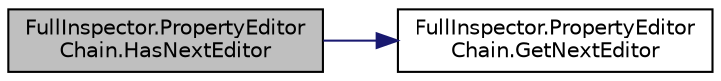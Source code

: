digraph "FullInspector.PropertyEditorChain.HasNextEditor"
{
  edge [fontname="Helvetica",fontsize="10",labelfontname="Helvetica",labelfontsize="10"];
  node [fontname="Helvetica",fontsize="10",shape=record];
  rankdir="LR";
  Node1 [label="FullInspector.PropertyEditor\lChain.HasNextEditor",height=0.2,width=0.4,color="black", fillcolor="grey75", style="filled" fontcolor="black"];
  Node1 -> Node2 [color="midnightblue",fontsize="10",style="solid",fontname="Helvetica"];
  Node2 [label="FullInspector.PropertyEditor\lChain.GetNextEditor",height=0.2,width=0.4,color="black", fillcolor="white", style="filled",URL="$class_full_inspector_1_1_property_editor_chain.html#aa1a4637960ab801451df6ae6e2dbcccb",tooltip="Returns the next editor that will be used, or null if the given editor is either the last one or was ..."];
}
